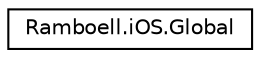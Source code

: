 digraph "Graphical Class Hierarchy"
{
  edge [fontname="Helvetica",fontsize="10",labelfontname="Helvetica",labelfontsize="10"];
  node [fontname="Helvetica",fontsize="10",shape=record];
  rankdir="LR";
  Node0 [label="Ramboell.iOS.Global",height=0.2,width=0.4,color="black", fillcolor="white", style="filled",URL="$class_ramboell_1_1i_o_s_1_1_global.html"];
}
